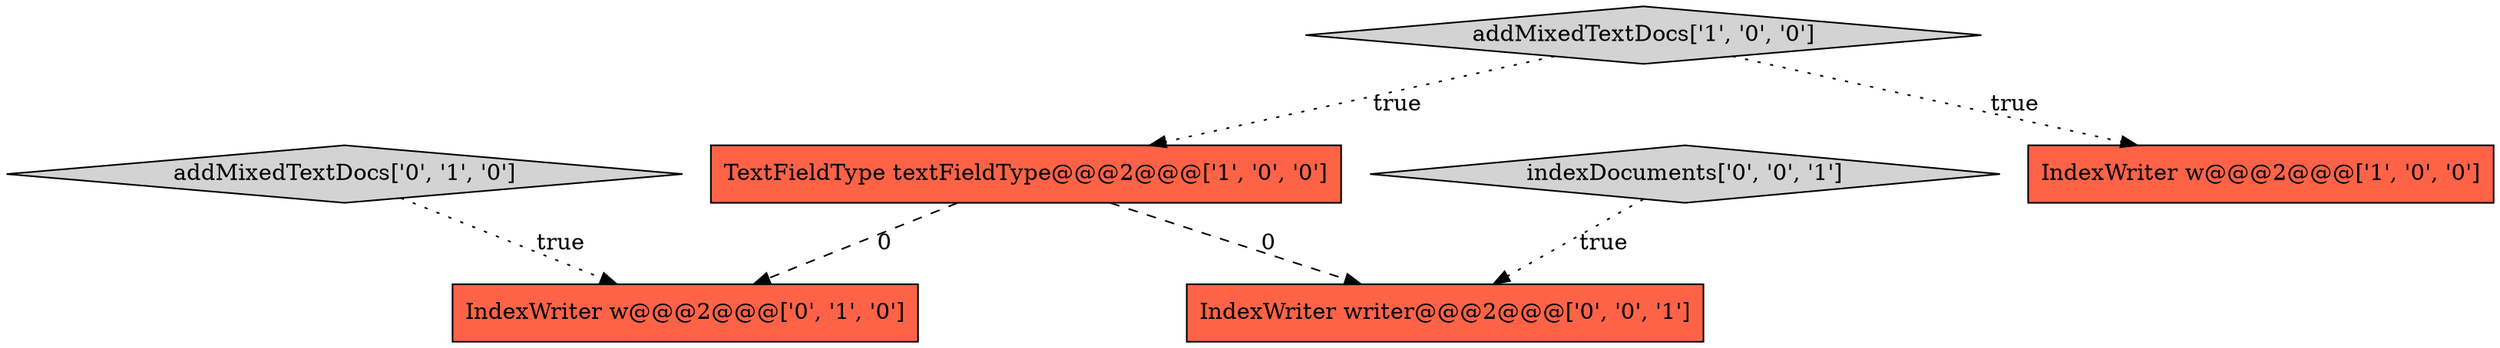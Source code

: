 digraph {
4 [style = filled, label = "addMixedTextDocs['0', '1', '0']", fillcolor = lightgray, shape = diamond image = "AAA0AAABBB2BBB"];
3 [style = filled, label = "IndexWriter w@@@2@@@['0', '1', '0']", fillcolor = tomato, shape = box image = "AAA1AAABBB2BBB"];
6 [style = filled, label = "indexDocuments['0', '0', '1']", fillcolor = lightgray, shape = diamond image = "AAA0AAABBB3BBB"];
1 [style = filled, label = "TextFieldType textFieldType@@@2@@@['1', '0', '0']", fillcolor = tomato, shape = box image = "AAA1AAABBB1BBB"];
5 [style = filled, label = "IndexWriter writer@@@2@@@['0', '0', '1']", fillcolor = tomato, shape = box image = "AAA0AAABBB3BBB"];
2 [style = filled, label = "addMixedTextDocs['1', '0', '0']", fillcolor = lightgray, shape = diamond image = "AAA0AAABBB1BBB"];
0 [style = filled, label = "IndexWriter w@@@2@@@['1', '0', '0']", fillcolor = tomato, shape = box image = "AAA0AAABBB1BBB"];
2->0 [style = dotted, label="true"];
1->3 [style = dashed, label="0"];
4->3 [style = dotted, label="true"];
1->5 [style = dashed, label="0"];
2->1 [style = dotted, label="true"];
6->5 [style = dotted, label="true"];
}
